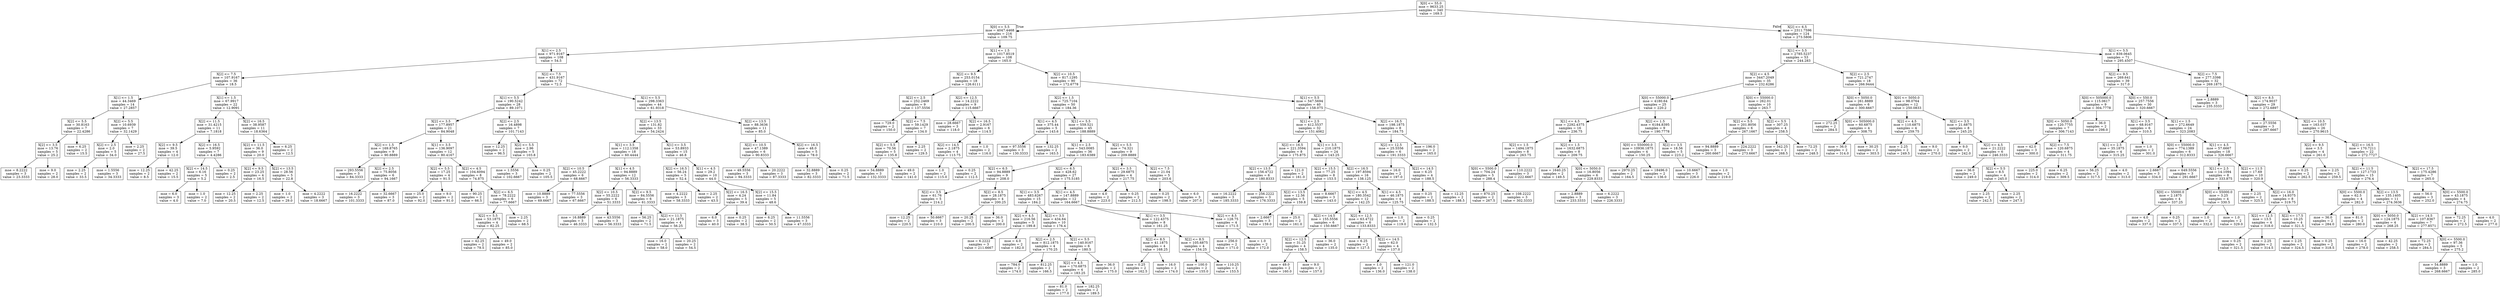 digraph Tree {
node [shape=box] ;
0 [label="X[0] <= 55.0\nmse = 9633.25\nsamples = 340\nvalue = 169.5"] ;
1 [label="X[0] <= 5.5\nmse = 4047.4468\nsamples = 216\nvalue = 109.75"] ;
0 -> 1 [labeldistance=2.5, labelangle=45, headlabel="True"] ;
2 [label="X[1] <= 2.5\nmse = 971.9167\nsamples = 108\nvalue = 54.5"] ;
1 -> 2 ;
3 [label="X[2] <= 7.5\nmse = 107.9167\nsamples = 36\nvalue = 18.5"] ;
2 -> 3 ;
4 [label="X[1] <= 1.5\nmse = 44.3469\nsamples = 14\nvalue = 27.2857"] ;
3 -> 4 ;
5 [label="X[2] <= 5.5\nmse = 30.8163\nsamples = 7\nvalue = 22.4286"] ;
4 -> 5 ;
6 [label="X[2] <= 3.5\nmse = 13.76\nsamples = 5\nvalue = 25.2"] ;
5 -> 6 ;
7 [label="mse = 8.2222\nsamples = 3\nvalue = 23.3333"] ;
6 -> 7 ;
8 [label="mse = 9.0\nsamples = 2\nvalue = 28.0"] ;
6 -> 8 ;
9 [label="mse = 6.25\nsamples = 2\nvalue = 15.5"] ;
5 -> 9 ;
10 [label="X[2] <= 5.5\nmse = 10.6939\nsamples = 7\nvalue = 32.1429"] ;
4 -> 10 ;
11 [label="X[2] <= 2.5\nmse = 2.0\nsamples = 5\nvalue = 34.0"] ;
10 -> 11 ;
12 [label="mse = 2.25\nsamples = 2\nvalue = 33.5"] ;
11 -> 12 ;
13 [label="mse = 1.5556\nsamples = 3\nvalue = 34.3333"] ;
11 -> 13 ;
14 [label="mse = 2.25\nsamples = 2\nvalue = 27.5"] ;
10 -> 14 ;
15 [label="X[1] <= 1.5\nmse = 67.9917\nsamples = 22\nvalue = 12.9091"] ;
3 -> 15 ;
16 [label="X[2] <= 11.5\nmse = 31.4215\nsamples = 11\nvalue = 7.1818"] ;
15 -> 16 ;
17 [label="X[2] <= 9.5\nmse = 39.5\nsamples = 4\nvalue = 12.0"] ;
16 -> 17 ;
18 [label="mse = 12.25\nsamples = 2\nvalue = 8.5"] ;
17 -> 18 ;
19 [label="mse = 42.25\nsamples = 2\nvalue = 15.5"] ;
17 -> 19 ;
20 [label="X[2] <= 16.5\nmse = 5.9592\nsamples = 7\nvalue = 4.4286"] ;
16 -> 20 ;
21 [label="X[2] <= 14.5\nmse = 6.16\nsamples = 5\nvalue = 5.2"] ;
20 -> 21 ;
22 [label="mse = 6.0\nsamples = 3\nvalue = 4.0"] ;
21 -> 22 ;
23 [label="mse = 1.0\nsamples = 2\nvalue = 7.0"] ;
21 -> 23 ;
24 [label="mse = 0.25\nsamples = 2\nvalue = 2.5"] ;
20 -> 24 ;
25 [label="X[2] <= 16.5\nmse = 38.9587\nsamples = 11\nvalue = 18.6364"] ;
15 -> 25 ;
26 [label="X[2] <= 11.5\nmse = 36.0\nsamples = 9\nvalue = 20.0"] ;
25 -> 26 ;
27 [label="X[2] <= 9.5\nmse = 23.25\nsamples = 4\nvalue = 16.5"] ;
26 -> 27 ;
28 [label="mse = 12.25\nsamples = 2\nvalue = 20.5"] ;
27 -> 28 ;
29 [label="mse = 2.25\nsamples = 2\nvalue = 12.5"] ;
27 -> 29 ;
30 [label="X[2] <= 13.5\nmse = 28.56\nsamples = 5\nvalue = 22.8"] ;
26 -> 30 ;
31 [label="mse = 1.0\nsamples = 2\nvalue = 29.0"] ;
30 -> 31 ;
32 [label="mse = 4.2222\nsamples = 3\nvalue = 18.6667"] ;
30 -> 32 ;
33 [label="mse = 6.25\nsamples = 2\nvalue = 12.5"] ;
25 -> 33 ;
34 [label="X[2] <= 7.5\nmse = 431.9167\nsamples = 72\nvalue = 72.5"] ;
2 -> 34 ;
35 [label="X[1] <= 5.5\nmse = 190.5242\nsamples = 28\nvalue = 89.1071"] ;
34 -> 35 ;
36 [label="X[2] <= 3.5\nmse = 177.8957\nsamples = 21\nvalue = 84.9048"] ;
35 -> 36 ;
37 [label="X[2] <= 1.5\nmse = 169.8765\nsamples = 9\nvalue = 90.8889"] ;
36 -> 37 ;
38 [label="mse = 293.5556\nsamples = 3\nvalue = 84.3333"] ;
37 -> 38 ;
39 [label="X[2] <= 2.5\nmse = 75.8056\nsamples = 6\nvalue = 94.1667"] ;
37 -> 39 ;
40 [label="mse = 16.2222\nsamples = 3\nvalue = 101.3333"] ;
39 -> 40 ;
41 [label="mse = 32.6667\nsamples = 3\nvalue = 87.0"] ;
39 -> 41 ;
42 [label="X[1] <= 3.5\nmse = 136.9097\nsamples = 12\nvalue = 80.4167"] ;
36 -> 42 ;
43 [label="X[2] <= 5.5\nmse = 17.25\nsamples = 4\nvalue = 91.5"] ;
42 -> 43 ;
44 [label="mse = 25.0\nsamples = 2\nvalue = 92.0"] ;
43 -> 44 ;
45 [label="mse = 9.0\nsamples = 2\nvalue = 91.0"] ;
43 -> 45 ;
46 [label="X[2] <= 4.5\nmse = 104.6094\nsamples = 8\nvalue = 74.875"] ;
42 -> 46 ;
47 [label="mse = 90.25\nsamples = 2\nvalue = 66.5"] ;
46 -> 47 ;
48 [label="X[2] <= 6.5\nmse = 78.2222\nsamples = 6\nvalue = 77.6667"] ;
46 -> 48 ;
49 [label="X[2] <= 5.5\nmse = 53.1875\nsamples = 4\nvalue = 82.25"] ;
48 -> 49 ;
50 [label="mse = 42.25\nsamples = 2\nvalue = 79.5"] ;
49 -> 50 ;
51 [label="mse = 49.0\nsamples = 2\nvalue = 85.0"] ;
49 -> 51 ;
52 [label="mse = 2.25\nsamples = 2\nvalue = 68.5"] ;
48 -> 52 ;
53 [label="X[2] <= 2.5\nmse = 16.4898\nsamples = 7\nvalue = 101.7143"] ;
35 -> 53 ;
54 [label="mse = 12.25\nsamples = 2\nvalue = 96.5"] ;
53 -> 54 ;
55 [label="X[2] <= 5.5\nmse = 2.96\nsamples = 5\nvalue = 103.8"] ;
53 -> 55 ;
56 [label="mse = 1.5556\nsamples = 3\nvalue = 102.6667"] ;
55 -> 56 ;
57 [label="mse = 0.25\nsamples = 2\nvalue = 105.5"] ;
55 -> 57 ;
58 [label="X[1] <= 5.5\nmse = 298.3363\nsamples = 44\nvalue = 61.9318"] ;
34 -> 58 ;
59 [label="X[2] <= 13.5\nmse = 131.82\nsamples = 33\nvalue = 54.2424"] ;
58 -> 59 ;
60 [label="X[1] <= 3.5\nmse = 112.1358\nsamples = 18\nvalue = 60.4444"] ;
59 -> 60 ;
61 [label="X[2] <= 10.5\nmse = 45.2222\nsamples = 6\nvalue = 68.6667"] ;
60 -> 61 ;
62 [label="mse = 10.8889\nsamples = 3\nvalue = 69.6667"] ;
61 -> 62 ;
63 [label="mse = 77.5556\nsamples = 3\nvalue = 67.6667"] ;
61 -> 63 ;
64 [label="X[1] <= 4.5\nmse = 94.8889\nsamples = 12\nvalue = 56.3333"] ;
60 -> 64 ;
65 [label="X[2] <= 10.5\nmse = 55.2222\nsamples = 6\nvalue = 51.3333"] ;
64 -> 65 ;
66 [label="mse = 16.8889\nsamples = 3\nvalue = 46.3333"] ;
65 -> 66 ;
67 [label="mse = 43.5556\nsamples = 3\nvalue = 56.3333"] ;
65 -> 67 ;
68 [label="X[2] <= 9.5\nmse = 84.5556\nsamples = 6\nvalue = 61.3333"] ;
64 -> 68 ;
69 [label="mse = 56.25\nsamples = 2\nvalue = 71.5"] ;
68 -> 69 ;
70 [label="X[2] <= 11.5\nmse = 21.1875\nsamples = 4\nvalue = 56.25"] ;
68 -> 70 ;
71 [label="mse = 16.0\nsamples = 2\nvalue = 58.0"] ;
70 -> 71 ;
72 [label="mse = 20.25\nsamples = 2\nvalue = 54.5"] ;
70 -> 72 ;
73 [label="X[1] <= 3.5\nmse = 53.8933\nsamples = 15\nvalue = 46.8"] ;
59 -> 73 ;
74 [label="X[2] <= 16.5\nmse = 56.24\nsamples = 5\nvalue = 52.4"] ;
73 -> 74 ;
75 [label="mse = 4.2222\nsamples = 3\nvalue = 58.3333"] ;
74 -> 75 ;
76 [label="mse = 2.25\nsamples = 2\nvalue = 43.5"] ;
74 -> 76 ;
77 [label="X[1] <= 4.5\nmse = 29.2\nsamples = 10\nvalue = 44.0"] ;
73 -> 77 ;
78 [label="X[2] <= 16.5\nmse = 4.24\nsamples = 5\nvalue = 39.4"] ;
77 -> 78 ;
79 [label="mse = 6.0\nsamples = 3\nvalue = 40.0"] ;
78 -> 79 ;
80 [label="mse = 0.25\nsamples = 2\nvalue = 38.5"] ;
78 -> 80 ;
81 [label="X[2] <= 15.5\nmse = 11.84\nsamples = 5\nvalue = 48.6"] ;
77 -> 81 ;
82 [label="mse = 6.25\nsamples = 2\nvalue = 50.5"] ;
81 -> 82 ;
83 [label="mse = 11.5556\nsamples = 3\nvalue = 47.3333"] ;
81 -> 83 ;
84 [label="X[2] <= 13.5\nmse = 88.3636\nsamples = 11\nvalue = 85.0"] ;
58 -> 84 ;
85 [label="X[2] <= 10.5\nmse = 47.1389\nsamples = 6\nvalue = 90.8333"] ;
84 -> 85 ;
86 [label="mse = 49.5556\nsamples = 3\nvalue = 94.3333"] ;
85 -> 86 ;
87 [label="mse = 20.2222\nsamples = 3\nvalue = 87.3333"] ;
85 -> 87 ;
88 [label="X[2] <= 16.5\nmse = 48.0\nsamples = 5\nvalue = 78.0"] ;
84 -> 88 ;
89 [label="mse = 32.8889\nsamples = 3\nvalue = 82.3333"] ;
88 -> 89 ;
90 [label="mse = 0.25\nsamples = 2\nvalue = 71.5"] ;
88 -> 90 ;
91 [label="X[1] <= 1.5\nmse = 1017.8519\nsamples = 108\nvalue = 165.0"] ;
1 -> 91 ;
92 [label="X[2] <= 9.5\nmse = 253.0154\nsamples = 18\nvalue = 126.6111"] ;
91 -> 92 ;
93 [label="X[2] <= 2.5\nmse = 252.2469\nsamples = 9\nvalue = 137.5556"] ;
92 -> 93 ;
94 [label="mse = 729.0\nsamples = 2\nvalue = 150.0"] ;
93 -> 94 ;
95 [label="X[2] <= 7.5\nmse = 59.1429\nsamples = 7\nvalue = 134.0"] ;
93 -> 95 ;
96 [label="X[2] <= 5.5\nmse = 70.56\nsamples = 5\nvalue = 135.8"] ;
95 -> 96 ;
97 [label="mse = 54.8889\nsamples = 3\nvalue = 132.3333"] ;
96 -> 97 ;
98 [label="mse = 49.0\nsamples = 2\nvalue = 141.0"] ;
96 -> 98 ;
99 [label="mse = 2.25\nsamples = 2\nvalue = 129.5"] ;
95 -> 99 ;
100 [label="X[2] <= 12.5\nmse = 14.2222\nsamples = 9\nvalue = 115.6667"] ;
92 -> 100 ;
101 [label="mse = 28.6667\nsamples = 3\nvalue = 118.0"] ;
100 -> 101 ;
102 [label="X[2] <= 16.5\nmse = 2.9167\nsamples = 6\nvalue = 114.5"] ;
100 -> 102 ;
103 [label="X[2] <= 14.5\nmse = 2.1875\nsamples = 4\nvalue = 113.75"] ;
102 -> 103 ;
104 [label="mse = 1.0\nsamples = 2\nvalue = 115.0"] ;
103 -> 104 ;
105 [label="mse = 0.25\nsamples = 2\nvalue = 112.5"] ;
103 -> 105 ;
106 [label="mse = 1.0\nsamples = 2\nvalue = 116.0"] ;
102 -> 106 ;
107 [label="X[2] <= 10.5\nmse = 817.1295\nsamples = 90\nvalue = 172.6778"] ;
91 -> 107 ;
108 [label="X[2] <= 1.5\nmse = 725.7104\nsamples = 50\nvalue = 184.36"] ;
107 -> 108 ;
109 [label="X[1] <= 4.5\nmse = 375.44\nsamples = 5\nvalue = 143.6"] ;
108 -> 109 ;
110 [label="mse = 97.5556\nsamples = 3\nvalue = 130.3333"] ;
109 -> 110 ;
111 [label="mse = 132.25\nsamples = 2\nvalue = 163.5"] ;
109 -> 111 ;
112 [label="X[1] <= 5.5\nmse = 559.521\nsamples = 45\nvalue = 188.8889"] ;
108 -> 112 ;
113 [label="X[1] <= 2.5\nmse = 543.0085\nsamples = 36\nvalue = 183.6389"] ;
112 -> 113 ;
114 [label="X[2] <= 6.5\nmse = 94.8889\nsamples = 9\nvalue = 208.0"] ;
113 -> 114 ;
115 [label="X[2] <= 3.5\nmse = 61.76\nsamples = 5\nvalue = 214.2"] ;
114 -> 115 ;
116 [label="mse = 12.25\nsamples = 2\nvalue = 220.5"] ;
115 -> 116 ;
117 [label="mse = 50.6667\nsamples = 3\nvalue = 210.0"] ;
115 -> 117 ;
118 [label="X[2] <= 8.5\nmse = 28.1875\nsamples = 4\nvalue = 200.25"] ;
114 -> 118 ;
119 [label="mse = 20.25\nsamples = 2\nvalue = 200.5"] ;
118 -> 119 ;
120 [label="mse = 36.0\nsamples = 2\nvalue = 200.0"] ;
118 -> 120 ;
121 [label="X[2] <= 6.5\nmse = 428.62\nsamples = 27\nvalue = 175.5185"] ;
113 -> 121 ;
122 [label="X[1] <= 3.5\nmse = 483.6267\nsamples = 15\nvalue = 184.2"] ;
121 -> 122 ;
123 [label="X[2] <= 4.5\nmse = 216.56\nsamples = 5\nvalue = 199.8"] ;
122 -> 123 ;
124 [label="mse = 6.2222\nsamples = 3\nvalue = 211.6667"] ;
123 -> 124 ;
125 [label="mse = 4.0\nsamples = 2\nvalue = 182.0"] ;
123 -> 125 ;
126 [label="X[2] <= 3.5\nmse = 434.64\nsamples = 10\nvalue = 176.4"] ;
122 -> 126 ;
127 [label="X[2] <= 2.5\nmse = 812.1875\nsamples = 4\nvalue = 170.25"] ;
126 -> 127 ;
128 [label="mse = 784.0\nsamples = 2\nvalue = 174.0"] ;
127 -> 128 ;
129 [label="mse = 812.25\nsamples = 2\nvalue = 166.5"] ;
127 -> 129 ;
130 [label="X[2] <= 5.5\nmse = 140.9167\nsamples = 6\nvalue = 180.5"] ;
126 -> 130 ;
131 [label="X[2] <= 4.5\nmse = 170.6875\nsamples = 4\nvalue = 183.25"] ;
130 -> 131 ;
132 [label="mse = 81.0\nsamples = 2\nvalue = 177.0"] ;
131 -> 132 ;
133 [label="mse = 182.25\nsamples = 2\nvalue = 189.5"] ;
131 -> 133 ;
134 [label="mse = 36.0\nsamples = 2\nvalue = 175.0"] ;
130 -> 134 ;
135 [label="X[1] <= 4.5\nmse = 147.8889\nsamples = 12\nvalue = 164.6667"] ;
121 -> 135 ;
136 [label="X[1] <= 3.5\nmse = 122.4375\nsamples = 8\nvalue = 161.25"] ;
135 -> 136 ;
137 [label="X[2] <= 8.5\nmse = 41.1875\nsamples = 4\nvalue = 168.25"] ;
136 -> 137 ;
138 [label="mse = 0.25\nsamples = 2\nvalue = 162.5"] ;
137 -> 138 ;
139 [label="mse = 16.0\nsamples = 2\nvalue = 174.0"] ;
137 -> 139 ;
140 [label="X[2] <= 8.5\nmse = 105.6875\nsamples = 4\nvalue = 154.25"] ;
136 -> 140 ;
141 [label="mse = 100.0\nsamples = 2\nvalue = 155.0"] ;
140 -> 141 ;
142 [label="mse = 110.25\nsamples = 2\nvalue = 153.5"] ;
140 -> 142 ;
143 [label="X[2] <= 8.5\nmse = 128.75\nsamples = 4\nvalue = 171.5"] ;
135 -> 143 ;
144 [label="mse = 256.0\nsamples = 2\nvalue = 171.0"] ;
143 -> 144 ;
145 [label="mse = 1.0\nsamples = 2\nvalue = 172.0"] ;
143 -> 145 ;
146 [label="X[2] <= 5.5\nmse = 74.321\nsamples = 9\nvalue = 209.8889"] ;
112 -> 146 ;
147 [label="X[2] <= 3.5\nmse = 29.6875\nsamples = 4\nvalue = 217.75"] ;
146 -> 147 ;
148 [label="mse = 4.0\nsamples = 2\nvalue = 223.0"] ;
147 -> 148 ;
149 [label="mse = 0.25\nsamples = 2\nvalue = 212.5"] ;
147 -> 149 ;
150 [label="X[2] <= 7.5\nmse = 21.04\nsamples = 5\nvalue = 203.6"] ;
146 -> 150 ;
151 [label="mse = 0.25\nsamples = 2\nvalue = 198.5"] ;
150 -> 151 ;
152 [label="mse = 6.0\nsamples = 3\nvalue = 207.0"] ;
150 -> 152 ;
153 [label="X[1] <= 5.5\nmse = 547.5694\nsamples = 40\nvalue = 158.075"] ;
107 -> 153 ;
154 [label="X[1] <= 2.5\nmse = 412.5537\nsamples = 32\nvalue = 151.4062"] ;
153 -> 154 ;
155 [label="X[2] <= 16.5\nmse = 221.3594\nsamples = 8\nvalue = 175.875"] ;
154 -> 155 ;
156 [label="X[2] <= 13.5\nmse = 156.4722\nsamples = 6\nvalue = 180.8333"] ;
155 -> 156 ;
157 [label="mse = 16.2222\nsamples = 3\nvalue = 185.3333"] ;
156 -> 157 ;
158 [label="mse = 256.2222\nsamples = 3\nvalue = 176.3333"] ;
156 -> 158 ;
159 [label="mse = 121.0\nsamples = 2\nvalue = 161.0"] ;
155 -> 159 ;
160 [label="X[1] <= 3.5\nmse = 210.1875\nsamples = 24\nvalue = 143.25"] ;
154 -> 160 ;
161 [label="X[2] <= 15.5\nmse = 77.25\nsamples = 8\nvalue = 153.5"] ;
160 -> 161 ;
162 [label="X[2] <= 13.5\nmse = 12.56\nsamples = 5\nvalue = 159.8"] ;
161 -> 162 ;
163 [label="mse = 2.6667\nsamples = 3\nvalue = 159.0"] ;
162 -> 163 ;
164 [label="mse = 25.0\nsamples = 2\nvalue = 161.0"] ;
162 -> 164 ;
165 [label="mse = 8.6667\nsamples = 3\nvalue = 143.0"] ;
161 -> 165 ;
166 [label="X[2] <= 16.5\nmse = 197.8594\nsamples = 16\nvalue = 138.125"] ;
160 -> 166 ;
167 [label="X[1] <= 4.5\nmse = 180.3542\nsamples = 12\nvalue = 142.25"] ;
166 -> 167 ;
168 [label="X[2] <= 14.5\nmse = 155.5556\nsamples = 6\nvalue = 150.6667"] ;
167 -> 168 ;
169 [label="X[2] <= 12.5\nmse = 31.25\nsamples = 4\nvalue = 158.5"] ;
168 -> 169 ;
170 [label="mse = 49.0\nsamples = 2\nvalue = 160.0"] ;
169 -> 170 ;
171 [label="mse = 9.0\nsamples = 2\nvalue = 157.0"] ;
169 -> 171 ;
172 [label="mse = 36.0\nsamples = 2\nvalue = 135.0"] ;
168 -> 172 ;
173 [label="X[2] <= 12.5\nmse = 63.4722\nsamples = 6\nvalue = 133.8333"] ;
167 -> 173 ;
174 [label="mse = 6.25\nsamples = 2\nvalue = 127.5"] ;
173 -> 174 ;
175 [label="X[2] <= 14.5\nmse = 62.0\nsamples = 4\nvalue = 137.0"] ;
173 -> 175 ;
176 [label="mse = 1.0\nsamples = 2\nvalue = 136.0"] ;
175 -> 176 ;
177 [label="mse = 121.0\nsamples = 2\nvalue = 138.0"] ;
175 -> 177 ;
178 [label="X[1] <= 4.5\nmse = 46.1875\nsamples = 4\nvalue = 125.75"] ;
166 -> 178 ;
179 [label="mse = 1.0\nsamples = 2\nvalue = 119.0"] ;
178 -> 179 ;
180 [label="mse = 0.25\nsamples = 2\nvalue = 132.5"] ;
178 -> 180 ;
181 [label="X[2] <= 16.5\nmse = 198.1875\nsamples = 8\nvalue = 184.75"] ;
153 -> 181 ;
182 [label="X[2] <= 12.5\nmse = 25.5556\nsamples = 6\nvalue = 191.3333"] ;
181 -> 182 ;
183 [label="mse = 16.0\nsamples = 2\nvalue = 197.0"] ;
182 -> 183 ;
184 [label="X[2] <= 14.5\nmse = 6.25\nsamples = 4\nvalue = 188.5"] ;
182 -> 184 ;
185 [label="mse = 0.25\nsamples = 2\nvalue = 188.5"] ;
184 -> 185 ;
186 [label="mse = 12.25\nsamples = 2\nvalue = 188.5"] ;
184 -> 186 ;
187 [label="mse = 196.0\nsamples = 2\nvalue = 165.0"] ;
181 -> 187 ;
188 [label="X[2] <= 6.5\nmse = 2311.7596\nsamples = 124\nvalue = 273.5806"] ;
0 -> 188 [labeldistance=2.5, labelangle=-45, headlabel="False"] ;
189 [label="X[1] <= 5.5\nmse = 2785.5237\nsamples = 53\nvalue = 244.283"] ;
188 -> 189 ;
190 [label="X[2] <= 4.5\nmse = 3447.2049\nsamples = 35\nvalue = 232.6286"] ;
189 -> 190 ;
191 [label="X[0] <= 55000.0\nmse = 4180.64\nsamples = 25\nvalue = 220.2"] ;
190 -> 191 ;
192 [label="X[1] <= 4.5\nmse = 2292.4375\nsamples = 16\nvalue = 236.75"] ;
191 -> 192 ;
193 [label="X[2] <= 1.5\nmse = 1494.1875\nsamples = 8\nvalue = 263.75"] ;
192 -> 193 ;
194 [label="X[0] <= 5500.0\nmse = 704.24\nsamples = 5\nvalue = 288.4"] ;
193 -> 194 ;
195 [label="mse = 870.25\nsamples = 2\nvalue = 267.5"] ;
194 -> 195 ;
196 [label="mse = 108.2222\nsamples = 3\nvalue = 302.3333"] ;
194 -> 196 ;
197 [label="mse = 110.2222\nsamples = 3\nvalue = 222.6667"] ;
193 -> 197 ;
198 [label="X[2] <= 1.5\nmse = 1632.6875\nsamples = 8\nvalue = 209.75"] ;
192 -> 198 ;
199 [label="mse = 1640.25\nsamples = 2\nvalue = 149.5"] ;
198 -> 199 ;
200 [label="X[0] <= 5050.0\nmse = 16.8056\nsamples = 6\nvalue = 229.8333"] ;
198 -> 200 ;
201 [label="mse = 2.8889\nsamples = 3\nvalue = 233.3333"] ;
200 -> 201 ;
202 [label="mse = 6.2222\nsamples = 3\nvalue = 226.3333"] ;
200 -> 202 ;
203 [label="X[2] <= 1.5\nmse = 6184.8395\nsamples = 9\nvalue = 190.7778"] ;
191 -> 203 ;
204 [label="X[0] <= 550000.0\nmse = 10936.1875\nsamples = 4\nvalue = 150.25"] ;
203 -> 204 ;
205 [label="mse = 2970.25\nsamples = 2\nvalue = 164.5"] ;
204 -> 205 ;
206 [label="mse = 18496.0\nsamples = 2\nvalue = 136.0"] ;
204 -> 206 ;
207 [label="X[2] <= 3.5\nmse = 18.56\nsamples = 5\nvalue = 223.2"] ;
203 -> 207 ;
208 [label="mse = 10.6667\nsamples = 3\nvalue = 226.0"] ;
207 -> 208 ;
209 [label="mse = 1.0\nsamples = 2\nvalue = 219.0"] ;
207 -> 209 ;
210 [label="X[0] <= 55000.0\nmse = 262.01\nsamples = 10\nvalue = 263.7"] ;
190 -> 210 ;
211 [label="X[2] <= 5.5\nmse = 201.8056\nsamples = 6\nvalue = 267.1667"] ;
210 -> 211 ;
212 [label="mse = 94.8889\nsamples = 3\nvalue = 260.6667"] ;
211 -> 212 ;
213 [label="mse = 224.2222\nsamples = 3\nvalue = 273.6667"] ;
211 -> 213 ;
214 [label="X[2] <= 5.5\nmse = 307.25\nsamples = 4\nvalue = 258.5"] ;
210 -> 214 ;
215 [label="mse = 342.25\nsamples = 2\nvalue = 268.5"] ;
214 -> 215 ;
216 [label="mse = 72.25\nsamples = 2\nvalue = 248.5"] ;
214 -> 216 ;
217 [label="X[2] <= 2.5\nmse = 721.2747\nsamples = 18\nvalue = 266.9444"] ;
189 -> 217 ;
218 [label="X[0] <= 5050.0\nmse = 261.8889\nsamples = 6\nvalue = 300.6667"] ;
217 -> 218 ;
219 [label="mse = 272.25\nsamples = 2\nvalue = 284.5"] ;
218 -> 219 ;
220 [label="X[0] <= 505000.0\nmse = 60.6875\nsamples = 4\nvalue = 308.75"] ;
218 -> 220 ;
221 [label="mse = 36.0\nsamples = 2\nvalue = 314.0"] ;
220 -> 221 ;
222 [label="mse = 30.25\nsamples = 2\nvalue = 303.5"] ;
220 -> 222 ;
223 [label="X[0] <= 5050.0\nmse = 98.0764\nsamples = 12\nvalue = 250.0833"] ;
217 -> 223 ;
224 [label="X[2] <= 4.5\nmse = 110.6875\nsamples = 4\nvalue = 259.75"] ;
223 -> 224 ;
225 [label="mse = 2.25\nsamples = 2\nvalue = 249.5"] ;
224 -> 225 ;
226 [label="mse = 9.0\nsamples = 2\nvalue = 270.0"] ;
224 -> 226 ;
227 [label="X[2] <= 3.5\nmse = 21.6875\nsamples = 8\nvalue = 245.25"] ;
223 -> 227 ;
228 [label="mse = 9.0\nsamples = 2\nvalue = 242.0"] ;
227 -> 228 ;
229 [label="X[2] <= 4.5\nmse = 21.2222\nsamples = 6\nvalue = 246.3333"] ;
227 -> 229 ;
230 [label="mse = 36.0\nsamples = 2\nvalue = 249.0"] ;
229 -> 230 ;
231 [label="X[2] <= 5.5\nmse = 8.5\nsamples = 4\nvalue = 245.0"] ;
229 -> 231 ;
232 [label="mse = 2.25\nsamples = 2\nvalue = 242.5"] ;
231 -> 232 ;
233 [label="mse = 2.25\nsamples = 2\nvalue = 247.5"] ;
231 -> 233 ;
234 [label="X[1] <= 5.5\nmse = 839.0645\nsamples = 71\nvalue = 295.4507"] ;
188 -> 234 ;
235 [label="X[2] <= 9.5\nmse = 269.641\nsamples = 39\nvalue = 317.0"] ;
234 -> 235 ;
236 [label="X[0] <= 505000.0\nmse = 115.0617\nsamples = 9\nvalue = 304.7778"] ;
235 -> 236 ;
237 [label="X[0] <= 5050.0\nmse = 120.7755\nsamples = 7\nvalue = 306.7143"] ;
236 -> 237 ;
238 [label="mse = 42.0\nsamples = 3\nvalue = 300.0"] ;
237 -> 238 ;
239 [label="X[2] <= 7.5\nmse = 120.6875\nsamples = 4\nvalue = 311.75"] ;
237 -> 239 ;
240 [label="mse = 225.0\nsamples = 2\nvalue = 314.0"] ;
239 -> 240 ;
241 [label="mse = 6.25\nsamples = 2\nvalue = 309.5"] ;
239 -> 241 ;
242 [label="mse = 36.0\nsamples = 2\nvalue = 298.0"] ;
236 -> 242 ;
243 [label="X[0] <= 550.0\nmse = 257.7556\nsamples = 30\nvalue = 320.6667"] ;
235 -> 243 ;
244 [label="X[1] <= 3.5\nmse = 68.9167\nsamples = 6\nvalue = 310.5"] ;
243 -> 244 ;
245 [label="X[1] <= 2.5\nmse = 35.1875\nsamples = 4\nvalue = 315.25"] ;
244 -> 245 ;
246 [label="mse = 56.25\nsamples = 2\nvalue = 317.5"] ;
245 -> 246 ;
247 [label="mse = 4.0\nsamples = 2\nvalue = 313.0"] ;
245 -> 247 ;
248 [label="mse = 1.0\nsamples = 2\nvalue = 301.0"] ;
244 -> 248 ;
249 [label="X[1] <= 1.5\nmse = 272.6649\nsamples = 24\nvalue = 323.2083"] ;
243 -> 249 ;
250 [label="X[0] <= 55000.0\nmse = 774.1389\nsamples = 6\nvalue = 312.8333"] ;
249 -> 250 ;
251 [label="mse = 2.6667\nsamples = 3\nvalue = 334.0"] ;
250 -> 251 ;
252 [label="mse = 649.5556\nsamples = 3\nvalue = 291.6667"] ;
250 -> 252 ;
253 [label="X[1] <= 4.5\nmse = 57.6667\nsamples = 18\nvalue = 326.6667"] ;
249 -> 253 ;
254 [label="X[1] <= 2.5\nmse = 14.1094\nsamples = 8\nvalue = 333.875"] ;
253 -> 254 ;
255 [label="X[0] <= 55000.0\nmse = 2.1875\nsamples = 4\nvalue = 337.25"] ;
254 -> 255 ;
256 [label="mse = 4.0\nsamples = 2\nvalue = 337.0"] ;
255 -> 256 ;
257 [label="mse = 0.25\nsamples = 2\nvalue = 337.5"] ;
255 -> 257 ;
258 [label="X[0] <= 55000.0\nmse = 3.25\nsamples = 4\nvalue = 330.5"] ;
254 -> 258 ;
259 [label="mse = 1.0\nsamples = 2\nvalue = 332.0"] ;
258 -> 259 ;
260 [label="mse = 1.0\nsamples = 2\nvalue = 329.0"] ;
258 -> 260 ;
261 [label="X[2] <= 11.5\nmse = 17.69\nsamples = 10\nvalue = 320.9"] ;
253 -> 261 ;
262 [label="mse = 2.25\nsamples = 2\nvalue = 325.5"] ;
261 -> 262 ;
263 [label="X[2] <= 16.0\nmse = 14.9375\nsamples = 8\nvalue = 319.75"] ;
261 -> 263 ;
264 [label="X[2] <= 12.5\nmse = 13.5\nsamples = 4\nvalue = 318.0"] ;
263 -> 264 ;
265 [label="mse = 0.25\nsamples = 2\nvalue = 321.5"] ;
264 -> 265 ;
266 [label="mse = 2.25\nsamples = 2\nvalue = 314.5"] ;
264 -> 266 ;
267 [label="X[2] <= 17.5\nmse = 10.25\nsamples = 4\nvalue = 321.5"] ;
263 -> 267 ;
268 [label="mse = 2.25\nsamples = 2\nvalue = 324.5"] ;
267 -> 268 ;
269 [label="mse = 0.25\nsamples = 2\nvalue = 318.5"] ;
267 -> 269 ;
270 [label="X[2] <= 7.5\nmse = 277.3398\nsamples = 32\nvalue = 269.1875"] ;
234 -> 270 ;
271 [label="mse = 2.8889\nsamples = 3\nvalue = 235.3333"] ;
270 -> 271 ;
272 [label="X[2] <= 8.5\nmse = 174.9037\nsamples = 29\nvalue = 272.6897"] ;
270 -> 272 ;
273 [label="mse = 27.5556\nsamples = 3\nvalue = 287.6667"] ;
272 -> 273 ;
274 [label="X[2] <= 10.5\nmse = 163.037\nsamples = 26\nvalue = 270.9615"] ;
272 -> 274 ;
275 [label="X[2] <= 9.5\nmse = 3.5\nsamples = 4\nvalue = 261.0"] ;
274 -> 275 ;
276 [label="mse = 0.25\nsamples = 2\nvalue = 262.5"] ;
275 -> 276 ;
277 [label="mse = 2.25\nsamples = 2\nvalue = 259.5"] ;
275 -> 277 ;
278 [label="X[2] <= 16.5\nmse = 170.7211\nsamples = 22\nvalue = 272.7727"] ;
274 -> 278 ;
279 [label="X[2] <= 11.5\nmse = 127.1733\nsamples = 15\nvalue = 276.4"] ;
278 -> 279 ;
280 [label="X[0] <= 5500.0\nmse = 62.5\nsamples = 4\nvalue = 282.0"] ;
279 -> 280 ;
281 [label="mse = 36.0\nsamples = 2\nvalue = 284.0"] ;
280 -> 281 ;
282 [label="mse = 81.0\nsamples = 2\nvalue = 280.0"] ;
280 -> 282 ;
283 [label="X[2] <= 13.5\nmse = 135.1405\nsamples = 11\nvalue = 274.3636"] ;
279 -> 283 ;
284 [label="X[0] <= 5050.0\nmse = 124.1875\nsamples = 4\nvalue = 268.25"] ;
283 -> 284 ;
285 [label="mse = 16.0\nsamples = 2\nvalue = 278.0"] ;
284 -> 285 ;
286 [label="mse = 42.25\nsamples = 2\nvalue = 258.5"] ;
284 -> 286 ;
287 [label="X[2] <= 14.5\nmse = 107.8367\nsamples = 7\nvalue = 277.8571"] ;
283 -> 287 ;
288 [label="mse = 72.25\nsamples = 2\nvalue = 284.5"] ;
287 -> 288 ;
289 [label="X[0] <= 5500.0\nmse = 97.36\nsamples = 5\nvalue = 275.2"] ;
287 -> 289 ;
290 [label="mse = 54.8889\nsamples = 3\nvalue = 268.6667"] ;
289 -> 290 ;
291 [label="mse = 1.0\nsamples = 2\nvalue = 285.0"] ;
289 -> 291 ;
292 [label="X[2] <= 17.5\nmse = 175.4286\nsamples = 7\nvalue = 265.0"] ;
278 -> 292 ;
293 [label="mse = 56.0\nsamples = 3\nvalue = 252.0"] ;
292 -> 293 ;
294 [label="X[0] <= 5500.0\nmse = 43.1875\nsamples = 4\nvalue = 274.75"] ;
292 -> 294 ;
295 [label="mse = 72.25\nsamples = 2\nvalue = 272.5"] ;
294 -> 295 ;
296 [label="mse = 4.0\nsamples = 2\nvalue = 277.0"] ;
294 -> 296 ;
}